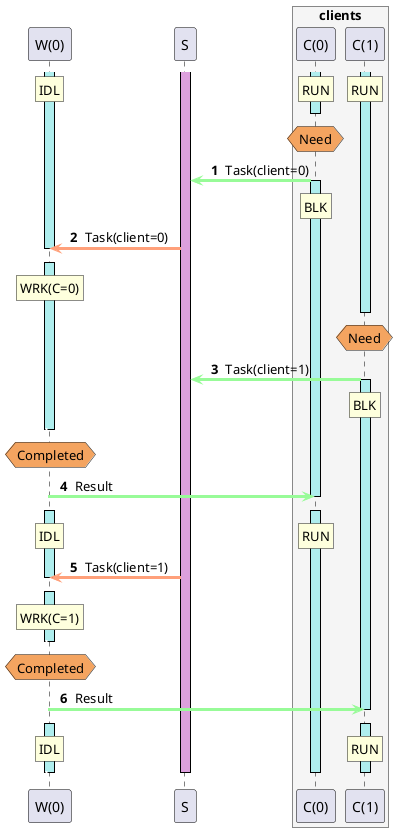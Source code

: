 @startuml
autonumber " <b>#</b> "
skinparam shadowing false
skinparam sequence {
ArrowThickness 3
ActorBorderColor Black
LifeLineBorderColor Black
LifeLineBackgroundColor Black
ParticipantBorderColor Black
}
skinparam ControlBorderColor White
skinparam ControlBackgroundColor White
participant "W(0)" as A0 order 10100
participant "S" as A1 order 110200
box "clients" #WhiteSmoke
participant "C(0)" as A2 order 210300
participant "C(1)" as A3 order 220400
end box
activate A0 #PaleTurquoise
activate A1 #Plum
activate A2 #PaleTurquoise
activate A3 #PaleTurquoise
rnote over A0 : IDL
/ rnote over A2 : RUN
/ rnote over A3 : RUN
autonumber stop
[<[#White]-- A0
autonumber resume
deactivate A2
hnote over A2 #SandyBrown: Need
A2 -[#PaleGreen]> A1 : Task(client=0)
activate A2 #PaleTurquoise
rnote over A2 : BLK
A1 -[#LightSalmon]> A0 : Task(client=0)
deactivate A0
autonumber stop
[<[#White]-- A0
autonumber resume
activate A0 #PaleTurquoise
rnote over A0 : WRK(C=0)
autonumber stop
[<[#White]-- A0
autonumber resume
deactivate A3
hnote over A3 #SandyBrown: Need
A3 -[#PaleGreen]> A1 : Task(client=1)
activate A3 #PaleTurquoise
rnote over A3 : BLK
autonumber stop
[<[#White]-- A0
autonumber resume
deactivate A0
hnote over A0 #SandyBrown: Completed
A0 -[#PaleGreen]> A2 : Result
deactivate A2
autonumber stop
[<[#White]-- A0
autonumber resume
activate A0 #PaleTurquoise
activate A2 #PaleTurquoise
rnote over A0 : IDL
/ rnote over A2 : RUN
A1 -[#LightSalmon]> A0 : Task(client=1)
deactivate A0
autonumber stop
[<[#White]-- A0
autonumber resume
activate A0 #PaleTurquoise
rnote over A0 : WRK(C=1)
autonumber stop
[<[#White]-- A0
autonumber resume
deactivate A0
hnote over A0 #SandyBrown: Completed
A0 -[#PaleGreen]> A3 : Result
deactivate A3
autonumber stop
[<[#White]-- A0
autonumber resume
activate A3 #PaleTurquoise
activate A0 #PaleTurquoise
rnote over A3 : RUN
/ rnote over A0 : IDL
autonumber stop
[<[#White]-- A0
autonumber resume
deactivate A0
deactivate A1
deactivate A2
deactivate A3
@enduml
